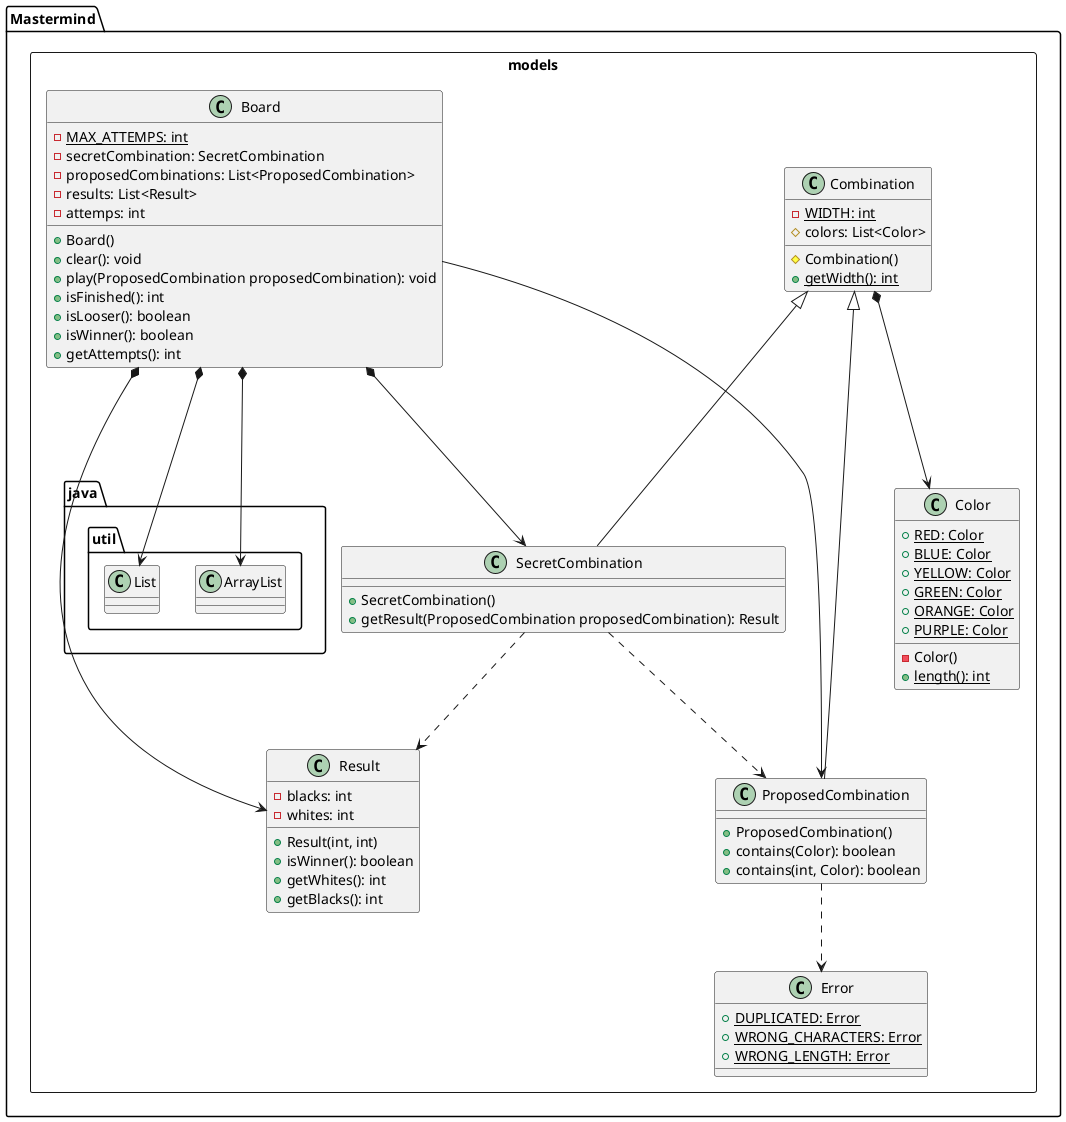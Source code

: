
@startuml DocumentView
package Mastermind.models <<Rectangle>> {
    class Color{
        + {static} RED: Color
        + {static} BLUE: Color
        + {static} YELLOW: Color
        + {static} GREEN: Color
        + {static} ORANGE: Color
        + {static} PURPLE: Color
        - Color()
        + {static} length(): int
    }

    class Combination{
        - {static} WIDTH: int
        # colors: List<Color>
        # Combination()
        + {static} getWidth(): int
    }

    class Error{
        + {static} DUPLICATED: Error
        + {static} WRONG_CHARACTERS: Error
        + {static} WRONG_LENGTH: Error
    }

    class Board {
        - {static} MAX_ATTEMPS: int
        - secretCombination: SecretCombination
        - proposedCombinations: List<ProposedCombination>
        - results: List<Result>
        - attemps: int
        + Board()
        + clear(): void
        + play(ProposedCombination proposedCombination): void
        + isFinished(): int
        + isLooser(): boolean
        + isWinner(): boolean
        + getAttempts(): int
    }

    class ProposedCombination{
        + ProposedCombination()
        + contains(Color): boolean
        + contains(int, Color): boolean
    }

    class SecretCombination{
        + SecretCombination()
        + getResult(ProposedCombination proposedCombination): Result
    }

    class Result{
        - blacks: int
        - whites: int
        + Result(int, int)
        + isWinner(): boolean
        + getWhites(): int
        + getBlacks(): int
    }

    Board *---> java.util.List
    Board *---> java.util.ArrayList
    Board *---> SecretCombination
    Board *---> Result
    Board --> ProposedCombination
    Combination *---> Color
    Combination <|--- ProposedCombination
    ProposedCombination ..> Error
    Combination <|--- SecretCombination
    SecretCombination ..> Result
    SecretCombination ..> ProposedCombination
}
@enduml

